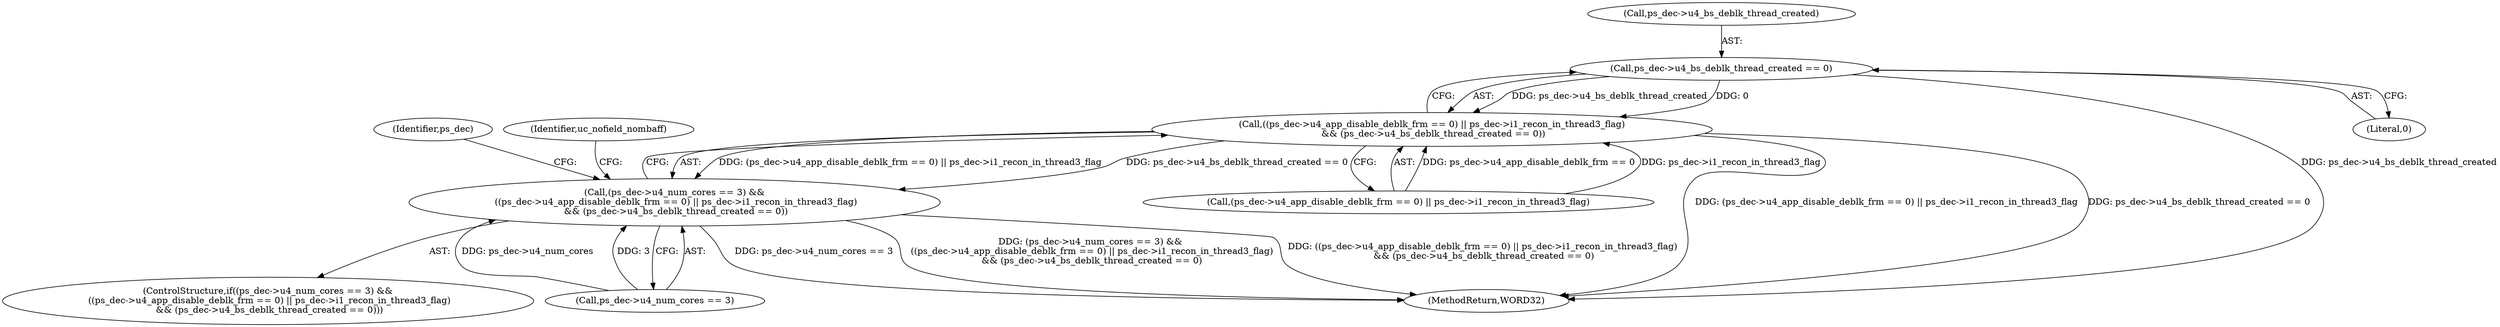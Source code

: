 digraph "0_Android_6c327afb263837bc90760c55c6605b26161a4eb9_0@API" {
"1001697" [label="(Call,ps_dec->u4_bs_deblk_thread_created == 0)"];
"1001687" [label="(Call,((ps_dec->u4_app_disable_deblk_frm == 0) || ps_dec->i1_recon_in_thread3_flag)\n && (ps_dec->u4_bs_deblk_thread_created == 0))"];
"1001681" [label="(Call,(ps_dec->u4_num_cores == 3) &&\n ((ps_dec->u4_app_disable_deblk_frm == 0) || ps_dec->i1_recon_in_thread3_flag)\n && (ps_dec->u4_bs_deblk_thread_created == 0))"];
"1001688" [label="(Call,(ps_dec->u4_app_disable_deblk_frm == 0) || ps_dec->i1_recon_in_thread3_flag)"];
"1001697" [label="(Call,ps_dec->u4_bs_deblk_thread_created == 0)"];
"1001727" [label="(Identifier,uc_nofield_nombaff)"];
"1002606" [label="(MethodReturn,WORD32)"];
"1001681" [label="(Call,(ps_dec->u4_num_cores == 3) &&\n ((ps_dec->u4_app_disable_deblk_frm == 0) || ps_dec->i1_recon_in_thread3_flag)\n && (ps_dec->u4_bs_deblk_thread_created == 0))"];
"1001680" [label="(ControlStructure,if((ps_dec->u4_num_cores == 3) &&\n ((ps_dec->u4_app_disable_deblk_frm == 0) || ps_dec->i1_recon_in_thread3_flag)\n && (ps_dec->u4_bs_deblk_thread_created == 0)))"];
"1001682" [label="(Call,ps_dec->u4_num_cores == 3)"];
"1001705" [label="(Identifier,ps_dec)"];
"1001701" [label="(Literal,0)"];
"1001687" [label="(Call,((ps_dec->u4_app_disable_deblk_frm == 0) || ps_dec->i1_recon_in_thread3_flag)\n && (ps_dec->u4_bs_deblk_thread_created == 0))"];
"1001698" [label="(Call,ps_dec->u4_bs_deblk_thread_created)"];
"1001697" -> "1001687"  [label="AST: "];
"1001697" -> "1001701"  [label="CFG: "];
"1001698" -> "1001697"  [label="AST: "];
"1001701" -> "1001697"  [label="AST: "];
"1001687" -> "1001697"  [label="CFG: "];
"1001697" -> "1002606"  [label="DDG: ps_dec->u4_bs_deblk_thread_created"];
"1001697" -> "1001687"  [label="DDG: ps_dec->u4_bs_deblk_thread_created"];
"1001697" -> "1001687"  [label="DDG: 0"];
"1001687" -> "1001681"  [label="AST: "];
"1001687" -> "1001688"  [label="CFG: "];
"1001688" -> "1001687"  [label="AST: "];
"1001681" -> "1001687"  [label="CFG: "];
"1001687" -> "1002606"  [label="DDG: (ps_dec->u4_app_disable_deblk_frm == 0) || ps_dec->i1_recon_in_thread3_flag"];
"1001687" -> "1002606"  [label="DDG: ps_dec->u4_bs_deblk_thread_created == 0"];
"1001687" -> "1001681"  [label="DDG: (ps_dec->u4_app_disable_deblk_frm == 0) || ps_dec->i1_recon_in_thread3_flag"];
"1001687" -> "1001681"  [label="DDG: ps_dec->u4_bs_deblk_thread_created == 0"];
"1001688" -> "1001687"  [label="DDG: ps_dec->u4_app_disable_deblk_frm == 0"];
"1001688" -> "1001687"  [label="DDG: ps_dec->i1_recon_in_thread3_flag"];
"1001681" -> "1001680"  [label="AST: "];
"1001681" -> "1001682"  [label="CFG: "];
"1001682" -> "1001681"  [label="AST: "];
"1001705" -> "1001681"  [label="CFG: "];
"1001727" -> "1001681"  [label="CFG: "];
"1001681" -> "1002606"  [label="DDG: ps_dec->u4_num_cores == 3"];
"1001681" -> "1002606"  [label="DDG: (ps_dec->u4_num_cores == 3) &&\n ((ps_dec->u4_app_disable_deblk_frm == 0) || ps_dec->i1_recon_in_thread3_flag)\n && (ps_dec->u4_bs_deblk_thread_created == 0)"];
"1001681" -> "1002606"  [label="DDG: ((ps_dec->u4_app_disable_deblk_frm == 0) || ps_dec->i1_recon_in_thread3_flag)\n && (ps_dec->u4_bs_deblk_thread_created == 0)"];
"1001682" -> "1001681"  [label="DDG: ps_dec->u4_num_cores"];
"1001682" -> "1001681"  [label="DDG: 3"];
}
